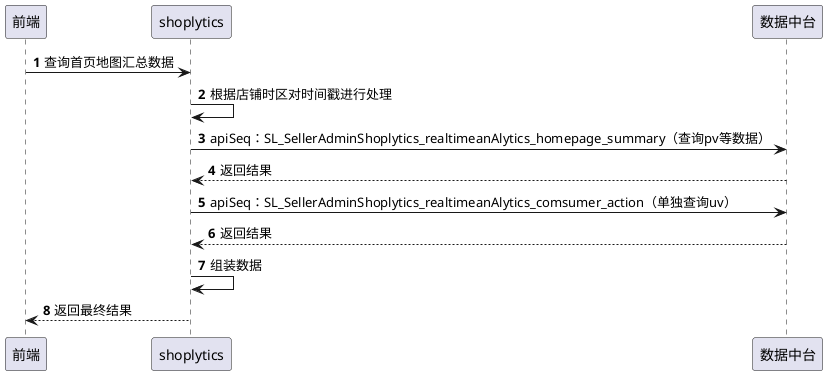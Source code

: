 @startuml
'https://plantuml.com/sequence-diagram

autonumber

前端 -> shoplytics: 查询首页地图汇总数据
shoplytics -> shoplytics: 根据店铺时区对时间戳进行处理
shoplytics -> 数据中台: apiSeq：SL_SellerAdminShoplytics_realtimeanAlytics_homepage_summary（查询pv等数据）
数据中台 --> shoplytics: 返回结果
shoplytics -> 数据中台: apiSeq：SL_SellerAdminShoplytics_realtimeanAlytics_comsumer_action（单独查询uv）
数据中台 --> shoplytics: 返回结果
shoplytics ->shoplytics: 组装数据
shoplytics --> 前端: 返回最终结果

@enduml

